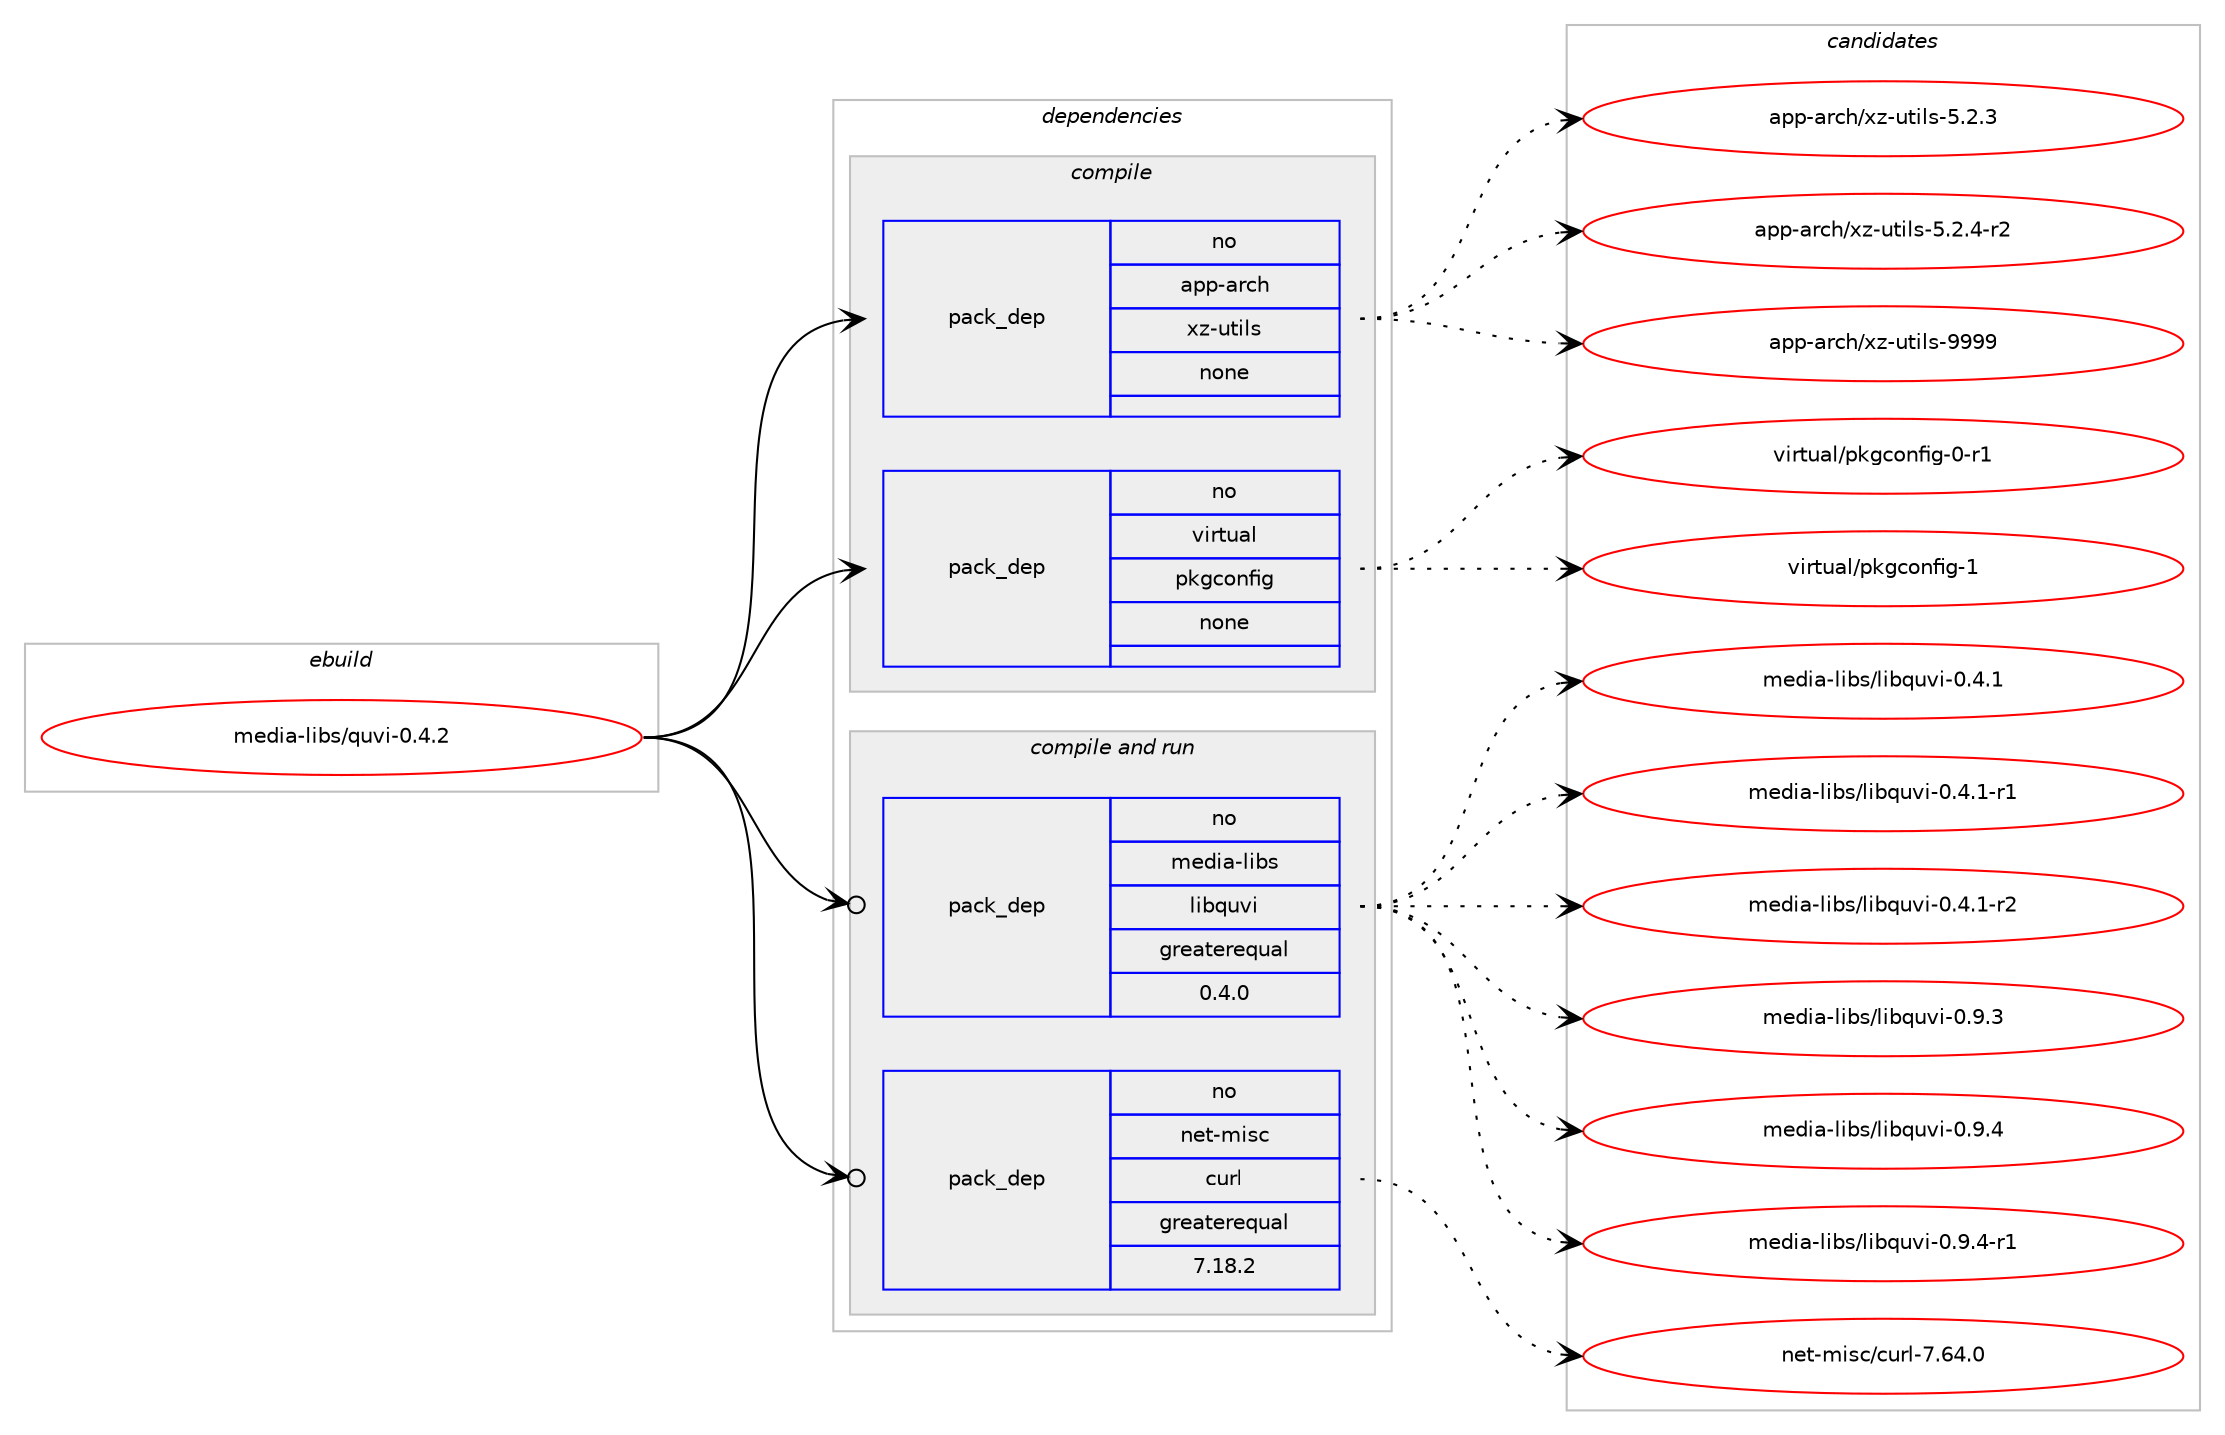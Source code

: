 digraph prolog {

# *************
# Graph options
# *************

newrank=true;
concentrate=true;
compound=true;
graph [rankdir=LR,fontname=Helvetica,fontsize=10,ranksep=1.5];#, ranksep=2.5, nodesep=0.2];
edge  [arrowhead=vee];
node  [fontname=Helvetica,fontsize=10];

# **********
# The ebuild
# **********

subgraph cluster_leftcol {
color=gray;
rank=same;
label=<<i>ebuild</i>>;
id [label="media-libs/quvi-0.4.2", color=red, width=4, href="../media-libs/quvi-0.4.2.svg"];
}

# ****************
# The dependencies
# ****************

subgraph cluster_midcol {
color=gray;
label=<<i>dependencies</i>>;
subgraph cluster_compile {
fillcolor="#eeeeee";
style=filled;
label=<<i>compile</i>>;
subgraph pack1155998 {
dependency1617866 [label=<<TABLE BORDER="0" CELLBORDER="1" CELLSPACING="0" CELLPADDING="4" WIDTH="220"><TR><TD ROWSPAN="6" CELLPADDING="30">pack_dep</TD></TR><TR><TD WIDTH="110">no</TD></TR><TR><TD>app-arch</TD></TR><TR><TD>xz-utils</TD></TR><TR><TD>none</TD></TR><TR><TD></TD></TR></TABLE>>, shape=none, color=blue];
}
id:e -> dependency1617866:w [weight=20,style="solid",arrowhead="vee"];
subgraph pack1155999 {
dependency1617867 [label=<<TABLE BORDER="0" CELLBORDER="1" CELLSPACING="0" CELLPADDING="4" WIDTH="220"><TR><TD ROWSPAN="6" CELLPADDING="30">pack_dep</TD></TR><TR><TD WIDTH="110">no</TD></TR><TR><TD>virtual</TD></TR><TR><TD>pkgconfig</TD></TR><TR><TD>none</TD></TR><TR><TD></TD></TR></TABLE>>, shape=none, color=blue];
}
id:e -> dependency1617867:w [weight=20,style="solid",arrowhead="vee"];
}
subgraph cluster_compileandrun {
fillcolor="#eeeeee";
style=filled;
label=<<i>compile and run</i>>;
subgraph pack1156000 {
dependency1617868 [label=<<TABLE BORDER="0" CELLBORDER="1" CELLSPACING="0" CELLPADDING="4" WIDTH="220"><TR><TD ROWSPAN="6" CELLPADDING="30">pack_dep</TD></TR><TR><TD WIDTH="110">no</TD></TR><TR><TD>media-libs</TD></TR><TR><TD>libquvi</TD></TR><TR><TD>greaterequal</TD></TR><TR><TD>0.4.0</TD></TR></TABLE>>, shape=none, color=blue];
}
id:e -> dependency1617868:w [weight=20,style="solid",arrowhead="odotvee"];
subgraph pack1156001 {
dependency1617869 [label=<<TABLE BORDER="0" CELLBORDER="1" CELLSPACING="0" CELLPADDING="4" WIDTH="220"><TR><TD ROWSPAN="6" CELLPADDING="30">pack_dep</TD></TR><TR><TD WIDTH="110">no</TD></TR><TR><TD>net-misc</TD></TR><TR><TD>curl</TD></TR><TR><TD>greaterequal</TD></TR><TR><TD>7.18.2</TD></TR></TABLE>>, shape=none, color=blue];
}
id:e -> dependency1617869:w [weight=20,style="solid",arrowhead="odotvee"];
}
subgraph cluster_run {
fillcolor="#eeeeee";
style=filled;
label=<<i>run</i>>;
}
}

# **************
# The candidates
# **************

subgraph cluster_choices {
rank=same;
color=gray;
label=<<i>candidates</i>>;

subgraph choice1155998 {
color=black;
nodesep=1;
choice971121124597114991044712012245117116105108115455346504651 [label="app-arch/xz-utils-5.2.3", color=red, width=4,href="../app-arch/xz-utils-5.2.3.svg"];
choice9711211245971149910447120122451171161051081154553465046524511450 [label="app-arch/xz-utils-5.2.4-r2", color=red, width=4,href="../app-arch/xz-utils-5.2.4-r2.svg"];
choice9711211245971149910447120122451171161051081154557575757 [label="app-arch/xz-utils-9999", color=red, width=4,href="../app-arch/xz-utils-9999.svg"];
dependency1617866:e -> choice971121124597114991044712012245117116105108115455346504651:w [style=dotted,weight="100"];
dependency1617866:e -> choice9711211245971149910447120122451171161051081154553465046524511450:w [style=dotted,weight="100"];
dependency1617866:e -> choice9711211245971149910447120122451171161051081154557575757:w [style=dotted,weight="100"];
}
subgraph choice1155999 {
color=black;
nodesep=1;
choice11810511411611797108471121071039911111010210510345484511449 [label="virtual/pkgconfig-0-r1", color=red, width=4,href="../virtual/pkgconfig-0-r1.svg"];
choice1181051141161179710847112107103991111101021051034549 [label="virtual/pkgconfig-1", color=red, width=4,href="../virtual/pkgconfig-1.svg"];
dependency1617867:e -> choice11810511411611797108471121071039911111010210510345484511449:w [style=dotted,weight="100"];
dependency1617867:e -> choice1181051141161179710847112107103991111101021051034549:w [style=dotted,weight="100"];
}
subgraph choice1156000 {
color=black;
nodesep=1;
choice1091011001059745108105981154710810598113117118105454846524649 [label="media-libs/libquvi-0.4.1", color=red, width=4,href="../media-libs/libquvi-0.4.1.svg"];
choice10910110010597451081059811547108105981131171181054548465246494511449 [label="media-libs/libquvi-0.4.1-r1", color=red, width=4,href="../media-libs/libquvi-0.4.1-r1.svg"];
choice10910110010597451081059811547108105981131171181054548465246494511450 [label="media-libs/libquvi-0.4.1-r2", color=red, width=4,href="../media-libs/libquvi-0.4.1-r2.svg"];
choice1091011001059745108105981154710810598113117118105454846574651 [label="media-libs/libquvi-0.9.3", color=red, width=4,href="../media-libs/libquvi-0.9.3.svg"];
choice1091011001059745108105981154710810598113117118105454846574652 [label="media-libs/libquvi-0.9.4", color=red, width=4,href="../media-libs/libquvi-0.9.4.svg"];
choice10910110010597451081059811547108105981131171181054548465746524511449 [label="media-libs/libquvi-0.9.4-r1", color=red, width=4,href="../media-libs/libquvi-0.9.4-r1.svg"];
dependency1617868:e -> choice1091011001059745108105981154710810598113117118105454846524649:w [style=dotted,weight="100"];
dependency1617868:e -> choice10910110010597451081059811547108105981131171181054548465246494511449:w [style=dotted,weight="100"];
dependency1617868:e -> choice10910110010597451081059811547108105981131171181054548465246494511450:w [style=dotted,weight="100"];
dependency1617868:e -> choice1091011001059745108105981154710810598113117118105454846574651:w [style=dotted,weight="100"];
dependency1617868:e -> choice1091011001059745108105981154710810598113117118105454846574652:w [style=dotted,weight="100"];
dependency1617868:e -> choice10910110010597451081059811547108105981131171181054548465746524511449:w [style=dotted,weight="100"];
}
subgraph choice1156001 {
color=black;
nodesep=1;
choice1101011164510910511599479911711410845554654524648 [label="net-misc/curl-7.64.0", color=red, width=4,href="../net-misc/curl-7.64.0.svg"];
dependency1617869:e -> choice1101011164510910511599479911711410845554654524648:w [style=dotted,weight="100"];
}
}

}
